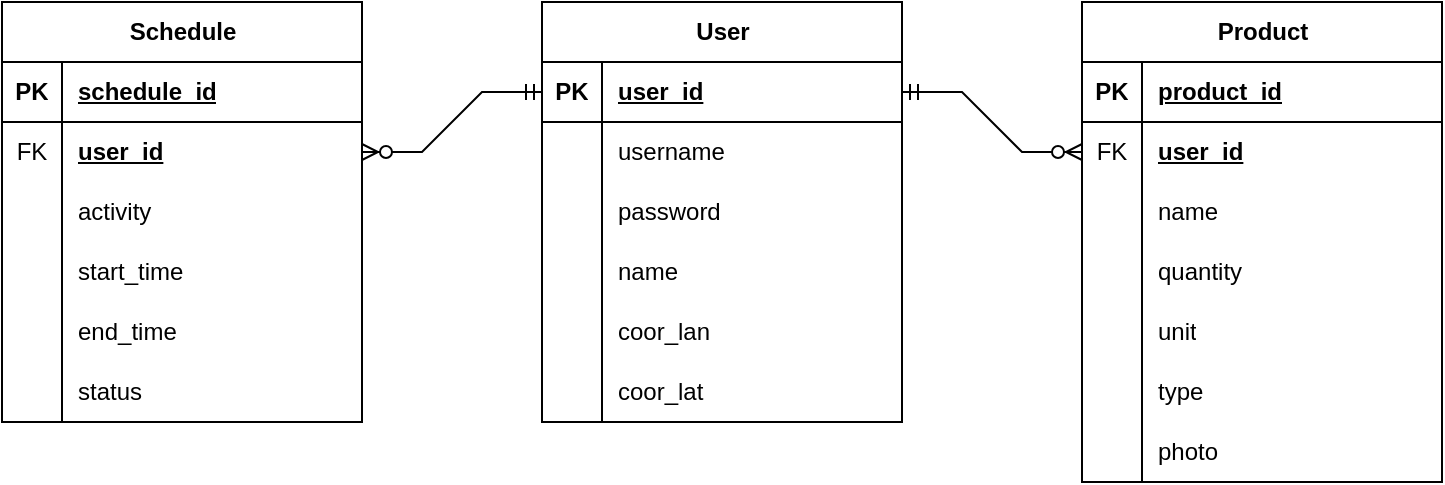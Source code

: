 <mxfile version="21.8.0" type="github">
  <diagram name="Page-1" id="6QXPDsFJ-2dv1lFEHlbH">
    <mxGraphModel dx="1386" dy="785" grid="1" gridSize="10" guides="1" tooltips="1" connect="1" arrows="1" fold="1" page="1" pageScale="1" pageWidth="850" pageHeight="1100" math="0" shadow="0">
      <root>
        <mxCell id="0" />
        <mxCell id="1" parent="0" />
        <mxCell id="mrHR3sXdors2jzEQBpSV-5" value="User" style="shape=table;startSize=30;container=1;collapsible=1;childLayout=tableLayout;fixedRows=1;rowLines=0;fontStyle=1;align=center;resizeLast=1;html=1;" parent="1" vertex="1">
          <mxGeometry x="310" y="210" width="180" height="210" as="geometry" />
        </mxCell>
        <mxCell id="mrHR3sXdors2jzEQBpSV-6" value="" style="shape=tableRow;horizontal=0;startSize=0;swimlaneHead=0;swimlaneBody=0;fillColor=none;collapsible=0;dropTarget=0;points=[[0,0.5],[1,0.5]];portConstraint=eastwest;top=0;left=0;right=0;bottom=1;" parent="mrHR3sXdors2jzEQBpSV-5" vertex="1">
          <mxGeometry y="30" width="180" height="30" as="geometry" />
        </mxCell>
        <mxCell id="mrHR3sXdors2jzEQBpSV-7" value="PK" style="shape=partialRectangle;connectable=0;fillColor=none;top=0;left=0;bottom=0;right=0;fontStyle=1;overflow=hidden;whiteSpace=wrap;html=1;" parent="mrHR3sXdors2jzEQBpSV-6" vertex="1">
          <mxGeometry width="30" height="30" as="geometry">
            <mxRectangle width="30" height="30" as="alternateBounds" />
          </mxGeometry>
        </mxCell>
        <mxCell id="mrHR3sXdors2jzEQBpSV-8" value="user_id" style="shape=partialRectangle;connectable=0;fillColor=none;top=0;left=0;bottom=0;right=0;align=left;spacingLeft=6;fontStyle=5;overflow=hidden;whiteSpace=wrap;html=1;" parent="mrHR3sXdors2jzEQBpSV-6" vertex="1">
          <mxGeometry x="30" width="150" height="30" as="geometry">
            <mxRectangle width="150" height="30" as="alternateBounds" />
          </mxGeometry>
        </mxCell>
        <mxCell id="mrHR3sXdors2jzEQBpSV-9" value="" style="shape=tableRow;horizontal=0;startSize=0;swimlaneHead=0;swimlaneBody=0;fillColor=none;collapsible=0;dropTarget=0;points=[[0,0.5],[1,0.5]];portConstraint=eastwest;top=0;left=0;right=0;bottom=0;" parent="mrHR3sXdors2jzEQBpSV-5" vertex="1">
          <mxGeometry y="60" width="180" height="30" as="geometry" />
        </mxCell>
        <mxCell id="mrHR3sXdors2jzEQBpSV-10" value="" style="shape=partialRectangle;connectable=0;fillColor=none;top=0;left=0;bottom=0;right=0;editable=1;overflow=hidden;whiteSpace=wrap;html=1;" parent="mrHR3sXdors2jzEQBpSV-9" vertex="1">
          <mxGeometry width="30" height="30" as="geometry">
            <mxRectangle width="30" height="30" as="alternateBounds" />
          </mxGeometry>
        </mxCell>
        <mxCell id="mrHR3sXdors2jzEQBpSV-11" value="username" style="shape=partialRectangle;connectable=0;fillColor=none;top=0;left=0;bottom=0;right=0;align=left;spacingLeft=6;overflow=hidden;whiteSpace=wrap;html=1;" parent="mrHR3sXdors2jzEQBpSV-9" vertex="1">
          <mxGeometry x="30" width="150" height="30" as="geometry">
            <mxRectangle width="150" height="30" as="alternateBounds" />
          </mxGeometry>
        </mxCell>
        <mxCell id="mrHR3sXdors2jzEQBpSV-12" value="" style="shape=tableRow;horizontal=0;startSize=0;swimlaneHead=0;swimlaneBody=0;fillColor=none;collapsible=0;dropTarget=0;points=[[0,0.5],[1,0.5]];portConstraint=eastwest;top=0;left=0;right=0;bottom=0;" parent="mrHR3sXdors2jzEQBpSV-5" vertex="1">
          <mxGeometry y="90" width="180" height="30" as="geometry" />
        </mxCell>
        <mxCell id="mrHR3sXdors2jzEQBpSV-13" value="" style="shape=partialRectangle;connectable=0;fillColor=none;top=0;left=0;bottom=0;right=0;editable=1;overflow=hidden;whiteSpace=wrap;html=1;" parent="mrHR3sXdors2jzEQBpSV-12" vertex="1">
          <mxGeometry width="30" height="30" as="geometry">
            <mxRectangle width="30" height="30" as="alternateBounds" />
          </mxGeometry>
        </mxCell>
        <mxCell id="mrHR3sXdors2jzEQBpSV-14" value="password" style="shape=partialRectangle;connectable=0;fillColor=none;top=0;left=0;bottom=0;right=0;align=left;spacingLeft=6;overflow=hidden;whiteSpace=wrap;html=1;" parent="mrHR3sXdors2jzEQBpSV-12" vertex="1">
          <mxGeometry x="30" width="150" height="30" as="geometry">
            <mxRectangle width="150" height="30" as="alternateBounds" />
          </mxGeometry>
        </mxCell>
        <mxCell id="mrHR3sXdors2jzEQBpSV-15" value="" style="shape=tableRow;horizontal=0;startSize=0;swimlaneHead=0;swimlaneBody=0;fillColor=none;collapsible=0;dropTarget=0;points=[[0,0.5],[1,0.5]];portConstraint=eastwest;top=0;left=0;right=0;bottom=0;" parent="mrHR3sXdors2jzEQBpSV-5" vertex="1">
          <mxGeometry y="120" width="180" height="30" as="geometry" />
        </mxCell>
        <mxCell id="mrHR3sXdors2jzEQBpSV-16" value="" style="shape=partialRectangle;connectable=0;fillColor=none;top=0;left=0;bottom=0;right=0;editable=1;overflow=hidden;whiteSpace=wrap;html=1;" parent="mrHR3sXdors2jzEQBpSV-15" vertex="1">
          <mxGeometry width="30" height="30" as="geometry">
            <mxRectangle width="30" height="30" as="alternateBounds" />
          </mxGeometry>
        </mxCell>
        <mxCell id="mrHR3sXdors2jzEQBpSV-17" value="name" style="shape=partialRectangle;connectable=0;fillColor=none;top=0;left=0;bottom=0;right=0;align=left;spacingLeft=6;overflow=hidden;whiteSpace=wrap;html=1;" parent="mrHR3sXdors2jzEQBpSV-15" vertex="1">
          <mxGeometry x="30" width="150" height="30" as="geometry">
            <mxRectangle width="150" height="30" as="alternateBounds" />
          </mxGeometry>
        </mxCell>
        <mxCell id="mrHR3sXdors2jzEQBpSV-19" value="" style="shape=tableRow;horizontal=0;startSize=0;swimlaneHead=0;swimlaneBody=0;fillColor=none;collapsible=0;dropTarget=0;points=[[0,0.5],[1,0.5]];portConstraint=eastwest;top=0;left=0;right=0;bottom=0;" parent="mrHR3sXdors2jzEQBpSV-5" vertex="1">
          <mxGeometry y="150" width="180" height="30" as="geometry" />
        </mxCell>
        <mxCell id="mrHR3sXdors2jzEQBpSV-20" value="" style="shape=partialRectangle;connectable=0;fillColor=none;top=0;left=0;bottom=0;right=0;editable=1;overflow=hidden;whiteSpace=wrap;html=1;" parent="mrHR3sXdors2jzEQBpSV-19" vertex="1">
          <mxGeometry width="30" height="30" as="geometry">
            <mxRectangle width="30" height="30" as="alternateBounds" />
          </mxGeometry>
        </mxCell>
        <mxCell id="mrHR3sXdors2jzEQBpSV-21" value="coor_lan" style="shape=partialRectangle;connectable=0;fillColor=none;top=0;left=0;bottom=0;right=0;align=left;spacingLeft=6;overflow=hidden;whiteSpace=wrap;html=1;" parent="mrHR3sXdors2jzEQBpSV-19" vertex="1">
          <mxGeometry x="30" width="150" height="30" as="geometry">
            <mxRectangle width="150" height="30" as="alternateBounds" />
          </mxGeometry>
        </mxCell>
        <mxCell id="mrHR3sXdors2jzEQBpSV-22" value="" style="shape=tableRow;horizontal=0;startSize=0;swimlaneHead=0;swimlaneBody=0;fillColor=none;collapsible=0;dropTarget=0;points=[[0,0.5],[1,0.5]];portConstraint=eastwest;top=0;left=0;right=0;bottom=0;" parent="mrHR3sXdors2jzEQBpSV-5" vertex="1">
          <mxGeometry y="180" width="180" height="30" as="geometry" />
        </mxCell>
        <mxCell id="mrHR3sXdors2jzEQBpSV-23" value="" style="shape=partialRectangle;connectable=0;fillColor=none;top=0;left=0;bottom=0;right=0;editable=1;overflow=hidden;whiteSpace=wrap;html=1;" parent="mrHR3sXdors2jzEQBpSV-22" vertex="1">
          <mxGeometry width="30" height="30" as="geometry">
            <mxRectangle width="30" height="30" as="alternateBounds" />
          </mxGeometry>
        </mxCell>
        <mxCell id="mrHR3sXdors2jzEQBpSV-24" value="coor_lat" style="shape=partialRectangle;connectable=0;fillColor=none;top=0;left=0;bottom=0;right=0;align=left;spacingLeft=6;overflow=hidden;whiteSpace=wrap;html=1;" parent="mrHR3sXdors2jzEQBpSV-22" vertex="1">
          <mxGeometry x="30" width="150" height="30" as="geometry">
            <mxRectangle width="150" height="30" as="alternateBounds" />
          </mxGeometry>
        </mxCell>
        <mxCell id="TPdhAb8ckAm5aaiVvHaQ-2" value="Schedule" style="shape=table;startSize=30;container=1;collapsible=1;childLayout=tableLayout;fixedRows=1;rowLines=0;fontStyle=1;align=center;resizeLast=1;html=1;" parent="1" vertex="1">
          <mxGeometry x="40" y="210" width="180" height="210" as="geometry" />
        </mxCell>
        <mxCell id="TPdhAb8ckAm5aaiVvHaQ-3" value="" style="shape=tableRow;horizontal=0;startSize=0;swimlaneHead=0;swimlaneBody=0;fillColor=none;collapsible=0;dropTarget=0;points=[[0,0.5],[1,0.5]];portConstraint=eastwest;top=0;left=0;right=0;bottom=1;" parent="TPdhAb8ckAm5aaiVvHaQ-2" vertex="1">
          <mxGeometry y="30" width="180" height="30" as="geometry" />
        </mxCell>
        <mxCell id="TPdhAb8ckAm5aaiVvHaQ-4" value="PK" style="shape=partialRectangle;connectable=0;fillColor=none;top=0;left=0;bottom=0;right=0;fontStyle=1;overflow=hidden;whiteSpace=wrap;html=1;" parent="TPdhAb8ckAm5aaiVvHaQ-3" vertex="1">
          <mxGeometry width="30" height="30" as="geometry">
            <mxRectangle width="30" height="30" as="alternateBounds" />
          </mxGeometry>
        </mxCell>
        <mxCell id="TPdhAb8ckAm5aaiVvHaQ-5" value="schedule_id" style="shape=partialRectangle;connectable=0;fillColor=none;top=0;left=0;bottom=0;right=0;align=left;spacingLeft=6;fontStyle=5;overflow=hidden;whiteSpace=wrap;html=1;" parent="TPdhAb8ckAm5aaiVvHaQ-3" vertex="1">
          <mxGeometry x="30" width="150" height="30" as="geometry">
            <mxRectangle width="150" height="30" as="alternateBounds" />
          </mxGeometry>
        </mxCell>
        <mxCell id="TfF_0jfZ4TBIikd_sgGh-2" style="shape=tableRow;horizontal=0;startSize=0;swimlaneHead=0;swimlaneBody=0;fillColor=none;collapsible=0;dropTarget=0;points=[[0,0.5],[1,0.5]];portConstraint=eastwest;top=0;left=0;right=0;bottom=0;" vertex="1" parent="TPdhAb8ckAm5aaiVvHaQ-2">
          <mxGeometry y="60" width="180" height="30" as="geometry" />
        </mxCell>
        <mxCell id="TfF_0jfZ4TBIikd_sgGh-3" value="FK" style="shape=partialRectangle;connectable=0;fillColor=none;top=0;left=0;bottom=0;right=0;editable=1;overflow=hidden;whiteSpace=wrap;html=1;" vertex="1" parent="TfF_0jfZ4TBIikd_sgGh-2">
          <mxGeometry width="30" height="30" as="geometry">
            <mxRectangle width="30" height="30" as="alternateBounds" />
          </mxGeometry>
        </mxCell>
        <mxCell id="TfF_0jfZ4TBIikd_sgGh-4" value="user_id" style="shape=partialRectangle;connectable=0;fillColor=none;top=0;left=0;bottom=0;right=0;align=left;spacingLeft=6;overflow=hidden;whiteSpace=wrap;html=1;fontStyle=5" vertex="1" parent="TfF_0jfZ4TBIikd_sgGh-2">
          <mxGeometry x="30" width="150" height="30" as="geometry">
            <mxRectangle width="150" height="30" as="alternateBounds" />
          </mxGeometry>
        </mxCell>
        <mxCell id="TPdhAb8ckAm5aaiVvHaQ-6" value="" style="shape=tableRow;horizontal=0;startSize=0;swimlaneHead=0;swimlaneBody=0;fillColor=none;collapsible=0;dropTarget=0;points=[[0,0.5],[1,0.5]];portConstraint=eastwest;top=0;left=0;right=0;bottom=0;" parent="TPdhAb8ckAm5aaiVvHaQ-2" vertex="1">
          <mxGeometry y="90" width="180" height="30" as="geometry" />
        </mxCell>
        <mxCell id="TPdhAb8ckAm5aaiVvHaQ-7" value="" style="shape=partialRectangle;connectable=0;fillColor=none;top=0;left=0;bottom=0;right=0;editable=1;overflow=hidden;whiteSpace=wrap;html=1;" parent="TPdhAb8ckAm5aaiVvHaQ-6" vertex="1">
          <mxGeometry width="30" height="30" as="geometry">
            <mxRectangle width="30" height="30" as="alternateBounds" />
          </mxGeometry>
        </mxCell>
        <mxCell id="TPdhAb8ckAm5aaiVvHaQ-8" value="activity" style="shape=partialRectangle;connectable=0;fillColor=none;top=0;left=0;bottom=0;right=0;align=left;spacingLeft=6;overflow=hidden;whiteSpace=wrap;html=1;" parent="TPdhAb8ckAm5aaiVvHaQ-6" vertex="1">
          <mxGeometry x="30" width="150" height="30" as="geometry">
            <mxRectangle width="150" height="30" as="alternateBounds" />
          </mxGeometry>
        </mxCell>
        <mxCell id="TPdhAb8ckAm5aaiVvHaQ-9" value="" style="shape=tableRow;horizontal=0;startSize=0;swimlaneHead=0;swimlaneBody=0;fillColor=none;collapsible=0;dropTarget=0;points=[[0,0.5],[1,0.5]];portConstraint=eastwest;top=0;left=0;right=0;bottom=0;" parent="TPdhAb8ckAm5aaiVvHaQ-2" vertex="1">
          <mxGeometry y="120" width="180" height="30" as="geometry" />
        </mxCell>
        <mxCell id="TPdhAb8ckAm5aaiVvHaQ-10" value="" style="shape=partialRectangle;connectable=0;fillColor=none;top=0;left=0;bottom=0;right=0;editable=1;overflow=hidden;whiteSpace=wrap;html=1;" parent="TPdhAb8ckAm5aaiVvHaQ-9" vertex="1">
          <mxGeometry width="30" height="30" as="geometry">
            <mxRectangle width="30" height="30" as="alternateBounds" />
          </mxGeometry>
        </mxCell>
        <mxCell id="TPdhAb8ckAm5aaiVvHaQ-11" value="start_time" style="shape=partialRectangle;connectable=0;fillColor=none;top=0;left=0;bottom=0;right=0;align=left;spacingLeft=6;overflow=hidden;whiteSpace=wrap;html=1;" parent="TPdhAb8ckAm5aaiVvHaQ-9" vertex="1">
          <mxGeometry x="30" width="150" height="30" as="geometry">
            <mxRectangle width="150" height="30" as="alternateBounds" />
          </mxGeometry>
        </mxCell>
        <mxCell id="TPdhAb8ckAm5aaiVvHaQ-12" value="" style="shape=tableRow;horizontal=0;startSize=0;swimlaneHead=0;swimlaneBody=0;fillColor=none;collapsible=0;dropTarget=0;points=[[0,0.5],[1,0.5]];portConstraint=eastwest;top=0;left=0;right=0;bottom=0;" parent="TPdhAb8ckAm5aaiVvHaQ-2" vertex="1">
          <mxGeometry y="150" width="180" height="30" as="geometry" />
        </mxCell>
        <mxCell id="TPdhAb8ckAm5aaiVvHaQ-13" value="" style="shape=partialRectangle;connectable=0;fillColor=none;top=0;left=0;bottom=0;right=0;editable=1;overflow=hidden;whiteSpace=wrap;html=1;" parent="TPdhAb8ckAm5aaiVvHaQ-12" vertex="1">
          <mxGeometry width="30" height="30" as="geometry">
            <mxRectangle width="30" height="30" as="alternateBounds" />
          </mxGeometry>
        </mxCell>
        <mxCell id="TPdhAb8ckAm5aaiVvHaQ-14" value="end_time" style="shape=partialRectangle;connectable=0;fillColor=none;top=0;left=0;bottom=0;right=0;align=left;spacingLeft=6;overflow=hidden;whiteSpace=wrap;html=1;" parent="TPdhAb8ckAm5aaiVvHaQ-12" vertex="1">
          <mxGeometry x="30" width="150" height="30" as="geometry">
            <mxRectangle width="150" height="30" as="alternateBounds" />
          </mxGeometry>
        </mxCell>
        <mxCell id="TPdhAb8ckAm5aaiVvHaQ-22" style="shape=tableRow;horizontal=0;startSize=0;swimlaneHead=0;swimlaneBody=0;fillColor=none;collapsible=0;dropTarget=0;points=[[0,0.5],[1,0.5]];portConstraint=eastwest;top=0;left=0;right=0;bottom=0;" parent="TPdhAb8ckAm5aaiVvHaQ-2" vertex="1">
          <mxGeometry y="180" width="180" height="30" as="geometry" />
        </mxCell>
        <mxCell id="TPdhAb8ckAm5aaiVvHaQ-23" style="shape=partialRectangle;connectable=0;fillColor=none;top=0;left=0;bottom=0;right=0;editable=1;overflow=hidden;whiteSpace=wrap;html=1;" parent="TPdhAb8ckAm5aaiVvHaQ-22" vertex="1">
          <mxGeometry width="30" height="30" as="geometry">
            <mxRectangle width="30" height="30" as="alternateBounds" />
          </mxGeometry>
        </mxCell>
        <mxCell id="TPdhAb8ckAm5aaiVvHaQ-24" value="status" style="shape=partialRectangle;connectable=0;fillColor=none;top=0;left=0;bottom=0;right=0;align=left;spacingLeft=6;overflow=hidden;whiteSpace=wrap;html=1;" parent="TPdhAb8ckAm5aaiVvHaQ-22" vertex="1">
          <mxGeometry x="30" width="150" height="30" as="geometry">
            <mxRectangle width="150" height="30" as="alternateBounds" />
          </mxGeometry>
        </mxCell>
        <mxCell id="TISPD_UrZr-Q_skXIuNk-1" value="Product" style="shape=table;startSize=30;container=1;collapsible=1;childLayout=tableLayout;fixedRows=1;rowLines=0;fontStyle=1;align=center;resizeLast=1;html=1;" parent="1" vertex="1">
          <mxGeometry x="580" y="210" width="180" height="240" as="geometry" />
        </mxCell>
        <mxCell id="TISPD_UrZr-Q_skXIuNk-2" value="" style="shape=tableRow;horizontal=0;startSize=0;swimlaneHead=0;swimlaneBody=0;fillColor=none;collapsible=0;dropTarget=0;points=[[0,0.5],[1,0.5]];portConstraint=eastwest;top=0;left=0;right=0;bottom=1;" parent="TISPD_UrZr-Q_skXIuNk-1" vertex="1">
          <mxGeometry y="30" width="180" height="30" as="geometry" />
        </mxCell>
        <mxCell id="TISPD_UrZr-Q_skXIuNk-3" value="PK" style="shape=partialRectangle;connectable=0;fillColor=none;top=0;left=0;bottom=0;right=0;fontStyle=1;overflow=hidden;whiteSpace=wrap;html=1;" parent="TISPD_UrZr-Q_skXIuNk-2" vertex="1">
          <mxGeometry width="30" height="30" as="geometry">
            <mxRectangle width="30" height="30" as="alternateBounds" />
          </mxGeometry>
        </mxCell>
        <mxCell id="TISPD_UrZr-Q_skXIuNk-4" value="product_id" style="shape=partialRectangle;connectable=0;fillColor=none;top=0;left=0;bottom=0;right=0;align=left;spacingLeft=6;fontStyle=5;overflow=hidden;whiteSpace=wrap;html=1;" parent="TISPD_UrZr-Q_skXIuNk-2" vertex="1">
          <mxGeometry x="30" width="150" height="30" as="geometry">
            <mxRectangle width="150" height="30" as="alternateBounds" />
          </mxGeometry>
        </mxCell>
        <mxCell id="TfF_0jfZ4TBIikd_sgGh-6" style="shape=tableRow;horizontal=0;startSize=0;swimlaneHead=0;swimlaneBody=0;fillColor=none;collapsible=0;dropTarget=0;points=[[0,0.5],[1,0.5]];portConstraint=eastwest;top=0;left=0;right=0;bottom=0;" vertex="1" parent="TISPD_UrZr-Q_skXIuNk-1">
          <mxGeometry y="60" width="180" height="30" as="geometry" />
        </mxCell>
        <mxCell id="TfF_0jfZ4TBIikd_sgGh-7" value="FK" style="shape=partialRectangle;connectable=0;fillColor=none;top=0;left=0;bottom=0;right=0;editable=1;overflow=hidden;whiteSpace=wrap;html=1;" vertex="1" parent="TfF_0jfZ4TBIikd_sgGh-6">
          <mxGeometry width="30" height="30" as="geometry">
            <mxRectangle width="30" height="30" as="alternateBounds" />
          </mxGeometry>
        </mxCell>
        <mxCell id="TfF_0jfZ4TBIikd_sgGh-8" value="&lt;b&gt;&lt;u&gt;user_id&lt;/u&gt;&lt;/b&gt;" style="shape=partialRectangle;connectable=0;fillColor=none;top=0;left=0;bottom=0;right=0;align=left;spacingLeft=6;overflow=hidden;whiteSpace=wrap;html=1;" vertex="1" parent="TfF_0jfZ4TBIikd_sgGh-6">
          <mxGeometry x="30" width="150" height="30" as="geometry">
            <mxRectangle width="150" height="30" as="alternateBounds" />
          </mxGeometry>
        </mxCell>
        <mxCell id="TISPD_UrZr-Q_skXIuNk-5" value="" style="shape=tableRow;horizontal=0;startSize=0;swimlaneHead=0;swimlaneBody=0;fillColor=none;collapsible=0;dropTarget=0;points=[[0,0.5],[1,0.5]];portConstraint=eastwest;top=0;left=0;right=0;bottom=0;" parent="TISPD_UrZr-Q_skXIuNk-1" vertex="1">
          <mxGeometry y="90" width="180" height="30" as="geometry" />
        </mxCell>
        <mxCell id="TISPD_UrZr-Q_skXIuNk-6" value="" style="shape=partialRectangle;connectable=0;fillColor=none;top=0;left=0;bottom=0;right=0;editable=1;overflow=hidden;whiteSpace=wrap;html=1;" parent="TISPD_UrZr-Q_skXIuNk-5" vertex="1">
          <mxGeometry width="30" height="30" as="geometry">
            <mxRectangle width="30" height="30" as="alternateBounds" />
          </mxGeometry>
        </mxCell>
        <mxCell id="TISPD_UrZr-Q_skXIuNk-7" value="name" style="shape=partialRectangle;connectable=0;fillColor=none;top=0;left=0;bottom=0;right=0;align=left;spacingLeft=6;overflow=hidden;whiteSpace=wrap;html=1;" parent="TISPD_UrZr-Q_skXIuNk-5" vertex="1">
          <mxGeometry x="30" width="150" height="30" as="geometry">
            <mxRectangle width="150" height="30" as="alternateBounds" />
          </mxGeometry>
        </mxCell>
        <mxCell id="TISPD_UrZr-Q_skXIuNk-8" value="" style="shape=tableRow;horizontal=0;startSize=0;swimlaneHead=0;swimlaneBody=0;fillColor=none;collapsible=0;dropTarget=0;points=[[0,0.5],[1,0.5]];portConstraint=eastwest;top=0;left=0;right=0;bottom=0;" parent="TISPD_UrZr-Q_skXIuNk-1" vertex="1">
          <mxGeometry y="120" width="180" height="30" as="geometry" />
        </mxCell>
        <mxCell id="TISPD_UrZr-Q_skXIuNk-9" value="" style="shape=partialRectangle;connectable=0;fillColor=none;top=0;left=0;bottom=0;right=0;editable=1;overflow=hidden;whiteSpace=wrap;html=1;" parent="TISPD_UrZr-Q_skXIuNk-8" vertex="1">
          <mxGeometry width="30" height="30" as="geometry">
            <mxRectangle width="30" height="30" as="alternateBounds" />
          </mxGeometry>
        </mxCell>
        <mxCell id="TISPD_UrZr-Q_skXIuNk-10" value="quantity" style="shape=partialRectangle;connectable=0;fillColor=none;top=0;left=0;bottom=0;right=0;align=left;spacingLeft=6;overflow=hidden;whiteSpace=wrap;html=1;" parent="TISPD_UrZr-Q_skXIuNk-8" vertex="1">
          <mxGeometry x="30" width="150" height="30" as="geometry">
            <mxRectangle width="150" height="30" as="alternateBounds" />
          </mxGeometry>
        </mxCell>
        <mxCell id="TISPD_UrZr-Q_skXIuNk-11" value="" style="shape=tableRow;horizontal=0;startSize=0;swimlaneHead=0;swimlaneBody=0;fillColor=none;collapsible=0;dropTarget=0;points=[[0,0.5],[1,0.5]];portConstraint=eastwest;top=0;left=0;right=0;bottom=0;" parent="TISPD_UrZr-Q_skXIuNk-1" vertex="1">
          <mxGeometry y="150" width="180" height="30" as="geometry" />
        </mxCell>
        <mxCell id="TISPD_UrZr-Q_skXIuNk-12" value="" style="shape=partialRectangle;connectable=0;fillColor=none;top=0;left=0;bottom=0;right=0;editable=1;overflow=hidden;whiteSpace=wrap;html=1;" parent="TISPD_UrZr-Q_skXIuNk-11" vertex="1">
          <mxGeometry width="30" height="30" as="geometry">
            <mxRectangle width="30" height="30" as="alternateBounds" />
          </mxGeometry>
        </mxCell>
        <mxCell id="TISPD_UrZr-Q_skXIuNk-13" value="unit" style="shape=partialRectangle;connectable=0;fillColor=none;top=0;left=0;bottom=0;right=0;align=left;spacingLeft=6;overflow=hidden;whiteSpace=wrap;html=1;" parent="TISPD_UrZr-Q_skXIuNk-11" vertex="1">
          <mxGeometry x="30" width="150" height="30" as="geometry">
            <mxRectangle width="150" height="30" as="alternateBounds" />
          </mxGeometry>
        </mxCell>
        <mxCell id="TISPD_UrZr-Q_skXIuNk-14" style="shape=tableRow;horizontal=0;startSize=0;swimlaneHead=0;swimlaneBody=0;fillColor=none;collapsible=0;dropTarget=0;points=[[0,0.5],[1,0.5]];portConstraint=eastwest;top=0;left=0;right=0;bottom=0;" parent="TISPD_UrZr-Q_skXIuNk-1" vertex="1">
          <mxGeometry y="180" width="180" height="30" as="geometry" />
        </mxCell>
        <mxCell id="TISPD_UrZr-Q_skXIuNk-15" style="shape=partialRectangle;connectable=0;fillColor=none;top=0;left=0;bottom=0;right=0;editable=1;overflow=hidden;whiteSpace=wrap;html=1;" parent="TISPD_UrZr-Q_skXIuNk-14" vertex="1">
          <mxGeometry width="30" height="30" as="geometry">
            <mxRectangle width="30" height="30" as="alternateBounds" />
          </mxGeometry>
        </mxCell>
        <mxCell id="TISPD_UrZr-Q_skXIuNk-16" value="type" style="shape=partialRectangle;connectable=0;fillColor=none;top=0;left=0;bottom=0;right=0;align=left;spacingLeft=6;overflow=hidden;whiteSpace=wrap;html=1;" parent="TISPD_UrZr-Q_skXIuNk-14" vertex="1">
          <mxGeometry x="30" width="150" height="30" as="geometry">
            <mxRectangle width="150" height="30" as="alternateBounds" />
          </mxGeometry>
        </mxCell>
        <mxCell id="TISPD_UrZr-Q_skXIuNk-17" style="shape=tableRow;horizontal=0;startSize=0;swimlaneHead=0;swimlaneBody=0;fillColor=none;collapsible=0;dropTarget=0;points=[[0,0.5],[1,0.5]];portConstraint=eastwest;top=0;left=0;right=0;bottom=0;" parent="TISPD_UrZr-Q_skXIuNk-1" vertex="1">
          <mxGeometry y="210" width="180" height="30" as="geometry" />
        </mxCell>
        <mxCell id="TISPD_UrZr-Q_skXIuNk-18" style="shape=partialRectangle;connectable=0;fillColor=none;top=0;left=0;bottom=0;right=0;editable=1;overflow=hidden;whiteSpace=wrap;html=1;" parent="TISPD_UrZr-Q_skXIuNk-17" vertex="1">
          <mxGeometry width="30" height="30" as="geometry">
            <mxRectangle width="30" height="30" as="alternateBounds" />
          </mxGeometry>
        </mxCell>
        <mxCell id="TISPD_UrZr-Q_skXIuNk-19" value="photo" style="shape=partialRectangle;connectable=0;fillColor=none;top=0;left=0;bottom=0;right=0;align=left;spacingLeft=6;overflow=hidden;whiteSpace=wrap;html=1;" parent="TISPD_UrZr-Q_skXIuNk-17" vertex="1">
          <mxGeometry x="30" width="150" height="30" as="geometry">
            <mxRectangle width="150" height="30" as="alternateBounds" />
          </mxGeometry>
        </mxCell>
        <mxCell id="TfF_0jfZ4TBIikd_sgGh-1" value="" style="edgeStyle=entityRelationEdgeStyle;fontSize=12;html=1;endArrow=ERzeroToMany;startArrow=ERmandOne;rounded=0;exitX=0;exitY=0.5;exitDx=0;exitDy=0;entryX=1;entryY=0.5;entryDx=0;entryDy=0;" edge="1" parent="1" source="mrHR3sXdors2jzEQBpSV-6" target="TfF_0jfZ4TBIikd_sgGh-2">
          <mxGeometry width="100" height="100" relative="1" as="geometry">
            <mxPoint x="370" y="450" as="sourcePoint" />
            <mxPoint x="470" y="350" as="targetPoint" />
          </mxGeometry>
        </mxCell>
        <mxCell id="TfF_0jfZ4TBIikd_sgGh-5" value="" style="edgeStyle=entityRelationEdgeStyle;fontSize=12;html=1;endArrow=ERzeroToMany;startArrow=ERmandOne;rounded=0;exitX=1;exitY=0.5;exitDx=0;exitDy=0;entryX=0;entryY=0.5;entryDx=0;entryDy=0;" edge="1" parent="1" source="mrHR3sXdors2jzEQBpSV-6" target="TfF_0jfZ4TBIikd_sgGh-6">
          <mxGeometry width="100" height="100" relative="1" as="geometry">
            <mxPoint x="370" y="450" as="sourcePoint" />
            <mxPoint x="470" y="350" as="targetPoint" />
          </mxGeometry>
        </mxCell>
      </root>
    </mxGraphModel>
  </diagram>
</mxfile>

